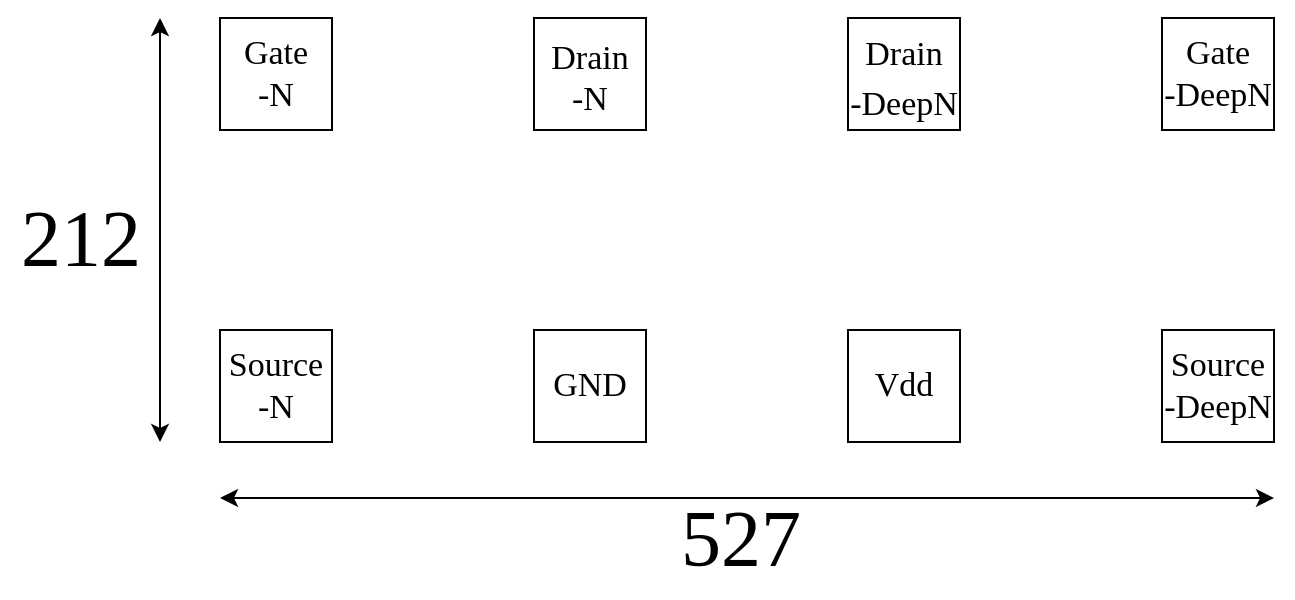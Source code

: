 <mxfile version="20.7.4" type="device"><diagram name="ページ1" id="2i0Sk9s0A50K2ItH0VlC"><mxGraphModel dx="863" dy="505" grid="1" gridSize="10" guides="1" tooltips="1" connect="1" arrows="1" fold="1" page="1" pageScale="1" pageWidth="1169" pageHeight="827" math="0" shadow="0"><root><mxCell id="0"/><mxCell id="1" parent="0"/><mxCell id="2LnjV61zHKyYzhWALE6f-1" value="Gate&lt;br style=&quot;font-size: 17px;&quot;&gt;-N" style="rounded=0;whiteSpace=wrap;html=1;fontFamily=Times New Roman;fontSize=17;" parent="1" vertex="1"><mxGeometry x="200" y="200" width="56" height="56" as="geometry"/></mxCell><mxCell id="2LnjV61zHKyYzhWALE6f-2" value="&lt;span style=&quot;font-size: 17px;&quot;&gt;&lt;sub style=&quot;font-size: 17px;&quot;&gt;Drain&lt;br style=&quot;font-size: 17px;&quot;&gt;&lt;/sub&gt;-N&lt;/span&gt;" style="rounded=0;whiteSpace=wrap;html=1;fontFamily=Times New Roman;fontSize=17;" parent="1" vertex="1"><mxGeometry x="357" y="200" width="56" height="56" as="geometry"/></mxCell><mxCell id="2LnjV61zHKyYzhWALE6f-3" value="&lt;sub style=&quot;font-size: 17px;&quot;&gt;Drain&lt;br&gt;-DeepN&lt;br style=&quot;font-size: 17px;&quot;&gt;&lt;/sub&gt;" style="rounded=0;whiteSpace=wrap;html=1;fontFamily=Times New Roman;fontSize=17;" parent="1" vertex="1"><mxGeometry x="514" y="200" width="56" height="56" as="geometry"/></mxCell><mxCell id="2LnjV61zHKyYzhWALE6f-4" value="Gate&lt;br&gt;-DeepN" style="rounded=0;whiteSpace=wrap;html=1;fontFamily=Times New Roman;fontSize=17;" parent="1" vertex="1"><mxGeometry x="671" y="200" width="56" height="56" as="geometry"/></mxCell><mxCell id="2LnjV61zHKyYzhWALE6f-5" value="Source&lt;br&gt;-N" style="rounded=0;whiteSpace=wrap;html=1;fontFamily=Times New Roman;fontSize=17;" parent="1" vertex="1"><mxGeometry x="200" y="356" width="56" height="56" as="geometry"/></mxCell><mxCell id="2LnjV61zHKyYzhWALE6f-6" value="GND" style="rounded=0;whiteSpace=wrap;html=1;fontFamily=Times New Roman;fontSize=17;" parent="1" vertex="1"><mxGeometry x="357" y="356" width="56" height="56" as="geometry"/></mxCell><mxCell id="2LnjV61zHKyYzhWALE6f-7" value="Vdd" style="rounded=0;whiteSpace=wrap;html=1;fontFamily=Times New Roman;fontSize=17;" parent="1" vertex="1"><mxGeometry x="514" y="356" width="56" height="56" as="geometry"/></mxCell><mxCell id="2LnjV61zHKyYzhWALE6f-8" value="Source&lt;br&gt;-DeepN" style="rounded=0;whiteSpace=wrap;html=1;fontFamily=Times New Roman;fontSize=17;" parent="1" vertex="1"><mxGeometry x="671" y="356" width="56" height="56" as="geometry"/></mxCell><mxCell id="2LnjV61zHKyYzhWALE6f-9" value="" style="endArrow=classic;startArrow=classic;html=1;rounded=0;fontFamily=Times New Roman;fontSize=40;fontColor=default;" parent="1" edge="1"><mxGeometry width="50" height="50" relative="1" as="geometry"><mxPoint x="200" y="440" as="sourcePoint"/><mxPoint x="727" y="440" as="targetPoint"/></mxGeometry></mxCell><mxCell id="2LnjV61zHKyYzhWALE6f-10" value="527" style="text;html=1;align=center;verticalAlign=middle;resizable=0;points=[];autosize=1;strokeColor=none;fillColor=none;fontSize=40;fontFamily=Times New Roman;fontColor=default;" parent="1" vertex="1"><mxGeometry x="420" y="430" width="80" height="60" as="geometry"/></mxCell><mxCell id="2LnjV61zHKyYzhWALE6f-11" value="" style="endArrow=classic;startArrow=classic;html=1;rounded=0;fontFamily=Times New Roman;fontSize=40;fontColor=default;" parent="1" edge="1"><mxGeometry width="50" height="50" relative="1" as="geometry"><mxPoint x="170" y="412" as="sourcePoint"/><mxPoint x="170" y="200" as="targetPoint"/></mxGeometry></mxCell><mxCell id="2LnjV61zHKyYzhWALE6f-12" value="212" style="text;html=1;align=center;verticalAlign=middle;resizable=0;points=[];autosize=1;strokeColor=none;fillColor=none;fontSize=40;fontFamily=Times New Roman;fontColor=default;" parent="1" vertex="1"><mxGeometry x="90" y="280" width="80" height="60" as="geometry"/></mxCell></root></mxGraphModel></diagram></mxfile>